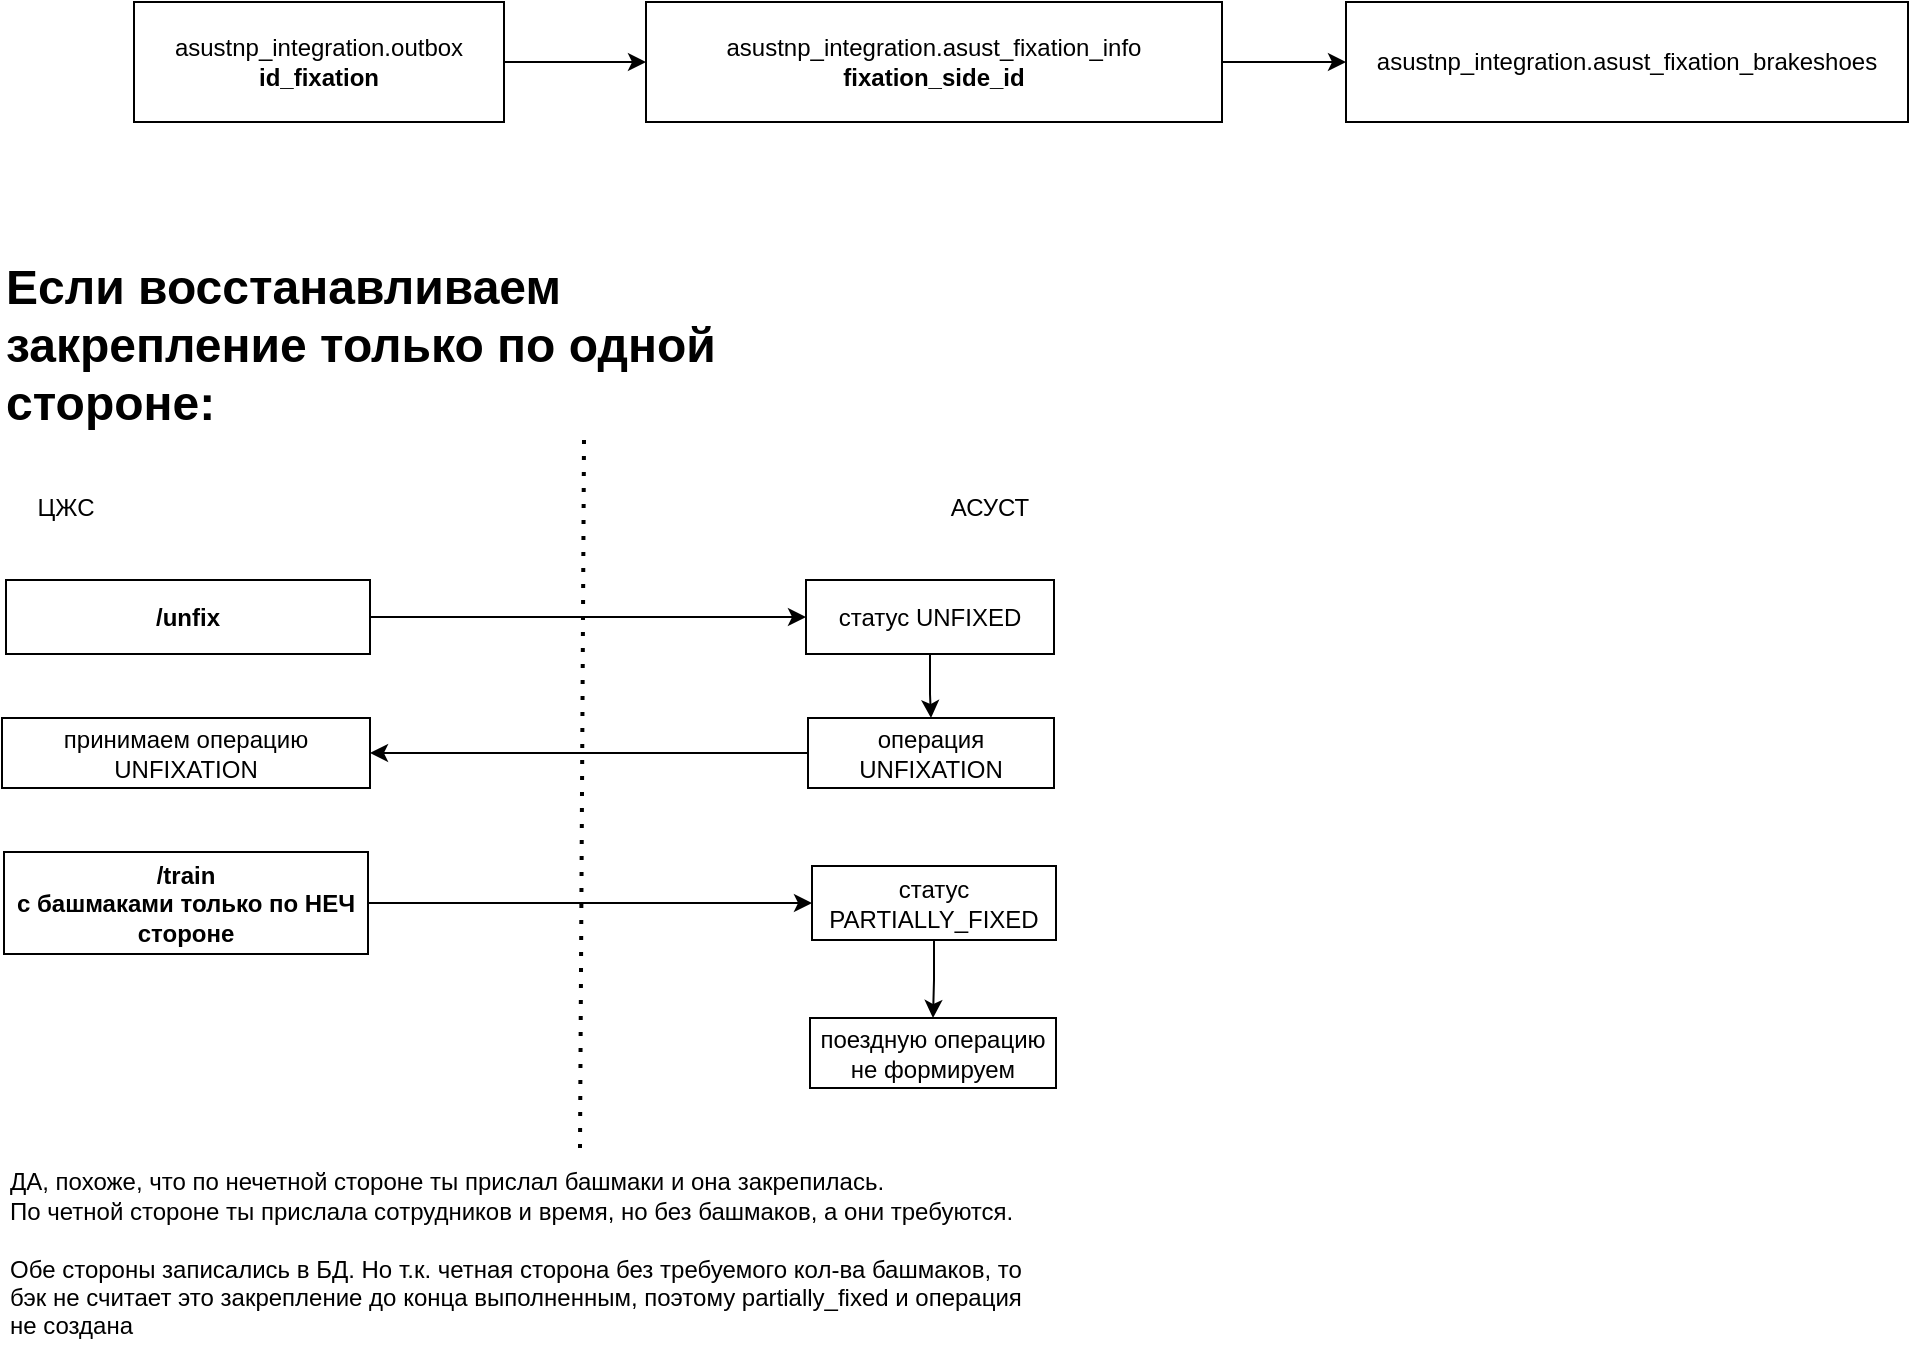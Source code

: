 <mxfile border="50" scale="3" compressed="false" locked="false" version="24.8.6">
  <diagram name="Blank" id="YmL12bMKpDGza6XwsDPr">
    <mxGraphModel dx="1780" dy="347" grid="0" gridSize="10" guides="1" tooltips="1" connect="1" arrows="1" fold="1" page="0" pageScale="1" pageWidth="827" pageHeight="1169" background="none" math="1" shadow="0">
      <root>
        <mxCell id="X5NqExCQtvZxIxQ7pmgY-0" />
        <mxCell id="1" parent="X5NqExCQtvZxIxQ7pmgY-0" />
        <mxCell id="E554dVAxD02PI6T3BY6a-4" value="" style="edgeStyle=orthogonalEdgeStyle;rounded=0;orthogonalLoop=1;jettySize=auto;html=1;" parent="1" source="E554dVAxD02PI6T3BY6a-2" target="E554dVAxD02PI6T3BY6a-3" edge="1">
          <mxGeometry relative="1" as="geometry" />
        </mxCell>
        <mxCell id="E554dVAxD02PI6T3BY6a-2" value="asustnp_integration.outbox&lt;br&gt;&lt;b&gt;id_fixation&lt;/b&gt;" style="rounded=0;whiteSpace=wrap;html=1;" parent="1" vertex="1">
          <mxGeometry x="59" y="753" width="185" height="60" as="geometry" />
        </mxCell>
        <mxCell id="E554dVAxD02PI6T3BY6a-13" value="" style="edgeStyle=orthogonalEdgeStyle;rounded=0;orthogonalLoop=1;jettySize=auto;html=1;" parent="1" source="E554dVAxD02PI6T3BY6a-3" target="E554dVAxD02PI6T3BY6a-12" edge="1">
          <mxGeometry relative="1" as="geometry" />
        </mxCell>
        <mxCell id="E554dVAxD02PI6T3BY6a-3" value="asustnp_integration.asust_fixation_info&lt;br&gt;&lt;b&gt;fixation_side_id&lt;/b&gt;" style="rounded=0;whiteSpace=wrap;html=1;" parent="1" vertex="1">
          <mxGeometry x="315" y="753" width="288" height="60" as="geometry" />
        </mxCell>
        <mxCell id="E554dVAxD02PI6T3BY6a-12" value="asustnp_integration.asust_fixation_brakeshoes" style="rounded=0;whiteSpace=wrap;html=1;" parent="1" vertex="1">
          <mxGeometry x="665" y="753" width="281" height="60" as="geometry" />
        </mxCell>
        <mxCell id="tKBNzQerC5wN-eB4aigU-8" value="" style="edgeStyle=orthogonalEdgeStyle;rounded=0;orthogonalLoop=1;jettySize=auto;html=1;" parent="1" source="tKBNzQerC5wN-eB4aigU-2" target="tKBNzQerC5wN-eB4aigU-7" edge="1">
          <mxGeometry relative="1" as="geometry" />
        </mxCell>
        <mxCell id="tKBNzQerC5wN-eB4aigU-2" value="&lt;b&gt;/unfix&lt;/b&gt;" style="rounded=0;whiteSpace=wrap;html=1;" parent="1" vertex="1">
          <mxGeometry x="-5" y="1042" width="182" height="37" as="geometry" />
        </mxCell>
        <mxCell id="tKBNzQerC5wN-eB4aigU-4" value="ЦЖС" style="text;html=1;align=center;verticalAlign=middle;whiteSpace=wrap;rounded=0;" parent="1" vertex="1">
          <mxGeometry x="-5" y="991" width="60" height="30" as="geometry" />
        </mxCell>
        <mxCell id="tKBNzQerC5wN-eB4aigU-5" value="АСУСТ" style="text;html=1;align=center;verticalAlign=middle;whiteSpace=wrap;rounded=0;" parent="1" vertex="1">
          <mxGeometry x="457" y="991" width="60" height="30" as="geometry" />
        </mxCell>
        <mxCell id="tKBNzQerC5wN-eB4aigU-13" value="" style="edgeStyle=orthogonalEdgeStyle;rounded=0;orthogonalLoop=1;jettySize=auto;html=1;" parent="1" source="tKBNzQerC5wN-eB4aigU-6" target="tKBNzQerC5wN-eB4aigU-12" edge="1">
          <mxGeometry relative="1" as="geometry" />
        </mxCell>
        <mxCell id="tKBNzQerC5wN-eB4aigU-6" value="операция UNFIXATION" style="rounded=0;whiteSpace=wrap;html=1;" parent="1" vertex="1">
          <mxGeometry x="396" y="1111" width="123" height="35" as="geometry" />
        </mxCell>
        <mxCell id="tKBNzQerC5wN-eB4aigU-9" value="" style="edgeStyle=orthogonalEdgeStyle;rounded=0;orthogonalLoop=1;jettySize=auto;html=1;" parent="1" source="tKBNzQerC5wN-eB4aigU-7" target="tKBNzQerC5wN-eB4aigU-6" edge="1">
          <mxGeometry relative="1" as="geometry" />
        </mxCell>
        <mxCell id="tKBNzQerC5wN-eB4aigU-7" value="статус UNFIXED" style="rounded=0;whiteSpace=wrap;html=1;" parent="1" vertex="1">
          <mxGeometry x="395" y="1042" width="124" height="37" as="geometry" />
        </mxCell>
        <mxCell id="tKBNzQerC5wN-eB4aigU-10" value="" style="endArrow=none;dashed=1;html=1;dashPattern=1 3;strokeWidth=2;rounded=0;" parent="1" edge="1">
          <mxGeometry width="50" height="50" relative="1" as="geometry">
            <mxPoint x="282" y="1326" as="sourcePoint" />
            <mxPoint x="284" y="972" as="targetPoint" />
          </mxGeometry>
        </mxCell>
        <mxCell id="tKBNzQerC5wN-eB4aigU-12" value="принимаем операцию UNFIXATION" style="rounded=0;whiteSpace=wrap;html=1;" parent="1" vertex="1">
          <mxGeometry x="-7" y="1111" width="184" height="35" as="geometry" />
        </mxCell>
        <mxCell id="tKBNzQerC5wN-eB4aigU-18" style="edgeStyle=orthogonalEdgeStyle;rounded=0;orthogonalLoop=1;jettySize=auto;html=1;entryX=0;entryY=0.5;entryDx=0;entryDy=0;" parent="1" source="tKBNzQerC5wN-eB4aigU-14" target="tKBNzQerC5wN-eB4aigU-16" edge="1">
          <mxGeometry relative="1" as="geometry" />
        </mxCell>
        <mxCell id="tKBNzQerC5wN-eB4aigU-14" value="&lt;b&gt;/train&lt;br&gt;с башмаками только по НЕЧ стороне&lt;/b&gt;" style="rounded=0;whiteSpace=wrap;html=1;" parent="1" vertex="1">
          <mxGeometry x="-6" y="1178" width="182" height="51" as="geometry" />
        </mxCell>
        <mxCell id="tKBNzQerC5wN-eB4aigU-15" value="поездную операцию не формируем" style="rounded=0;whiteSpace=wrap;html=1;" parent="1" vertex="1">
          <mxGeometry x="397" y="1261" width="123" height="35" as="geometry" />
        </mxCell>
        <mxCell id="tKBNzQerC5wN-eB4aigU-20" value="" style="edgeStyle=orthogonalEdgeStyle;rounded=0;orthogonalLoop=1;jettySize=auto;html=1;" parent="1" source="tKBNzQerC5wN-eB4aigU-16" target="tKBNzQerC5wN-eB4aigU-15" edge="1">
          <mxGeometry relative="1" as="geometry" />
        </mxCell>
        <mxCell id="tKBNzQerC5wN-eB4aigU-16" value="статус PARTIALLY_FIXED" style="rounded=0;whiteSpace=wrap;html=1;" parent="1" vertex="1">
          <mxGeometry x="398" y="1185" width="122" height="37" as="geometry" />
        </mxCell>
        <mxCell id="WePA6gwzuE8UTN-Zw10l-2" value="&lt;div&gt;&lt;div&gt;ДА, похоже, что по нечетной стороне ты прислал башмаки и она закрепилась.&lt;/div&gt;&lt;div&gt;По четной стороне ты прислала сотрудников и время, но без башмаков, а они требуются.&amp;nbsp;&lt;/div&gt;&lt;/div&gt;&lt;div&gt;&lt;br&gt;&lt;/div&gt;Обе стороны записались в БД. Но т.к. четная сторона без требуемого кол-ва башмаков, то бэк не считает это закрепление до конца выполненным, поэтому partially_fixed и операция не создана" style="text;html=1;align=left;verticalAlign=middle;whiteSpace=wrap;rounded=0;" vertex="1" parent="1">
          <mxGeometry x="-5" y="1330" width="520" height="97" as="geometry" />
        </mxCell>
        <mxCell id="WePA6gwzuE8UTN-Zw10l-3" value="&lt;h1 style=&quot;margin-top: 0px;&quot;&gt;Если восстанавливаем закрепление только по одной стороне:&lt;/h1&gt;" style="text;html=1;whiteSpace=wrap;overflow=hidden;rounded=0;" vertex="1" parent="1">
          <mxGeometry x="-7" y="875" width="392" height="108" as="geometry" />
        </mxCell>
      </root>
    </mxGraphModel>
  </diagram>
</mxfile>
